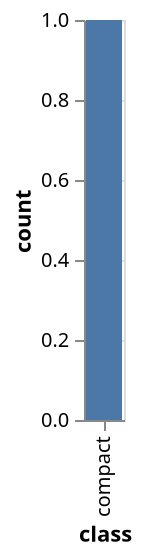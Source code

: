 {
  "$schema": "https://vega.github.io/schema/vega-lite/v3.json",
  "datasets": {
    "data-00": [
      {
        "manufacturer": "audi",
        "model": "a4",
        "displ": 1.8,
        "year": 1999,
        "cyl": 4,
        "trans": "auto(l5)",
        "drv": "f",
        "cty": 18,
        "hwy": 29,
        "fl": "p",
        "class": "compact"
      }
    ]
  },
  "layer": [
    {
      "data": {
        "name": "data-00"
      },
      "mark": {
        "type": "bar"
      },
      "encoding": {
        "x": {
          "field": "class",
          "type": "nominal",
          "title": "class"
        },
        "y": {
          "aggregate": "count",
          "stack": "zero",
          "type": "quantitative",
          "title": "count"
        }
      }
    }
  ]
}